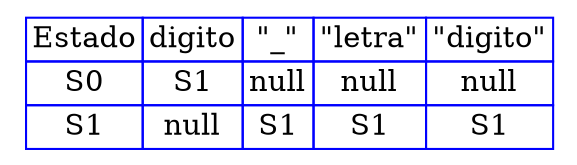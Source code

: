 digraph {

  tbl [

    shape=plaintext
    label=<
      <table border='0' cellborder='1' color='blue' cellspacing='0'>
<tr><td>Estado</td><td>digito</td><td>"_"</td><td>"letra"</td><td>"digito"</td></tr>
<tr><td>S0</td><td>S1</td><td>null</td><td>null</td><td>null</td></tr>
<tr><td>S1</td><td>null</td><td>S1</td><td>S1</td><td>S1</td></tr>
</table>

    >];

}
